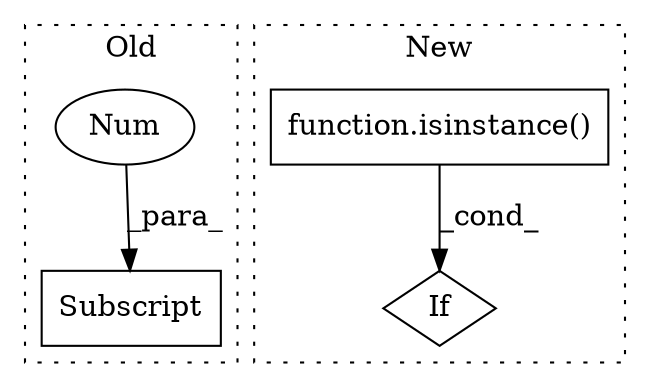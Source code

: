 digraph G {
subgraph cluster0 {
1 [label="Subscript" a="63" s="2790,0" l="10,0" shape="box"];
3 [label="Num" a="76" s="2798" l="1" shape="ellipse"];
label = "Old";
style="dotted";
}
subgraph cluster1 {
2 [label="function.isinstance()" a="75" s="4983,5006" l="11,1" shape="box"];
4 [label="If" a="96" s="4980,5007" l="3,18" shape="diamond"];
label = "New";
style="dotted";
}
2 -> 4 [label="_cond_"];
3 -> 1 [label="_para_"];
}